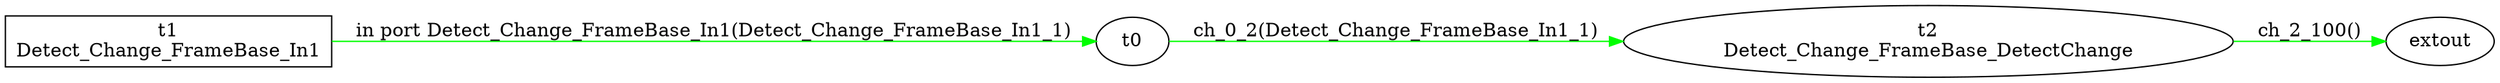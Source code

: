 digraph csp {
	graph [rankdir=LR];
	Detect_Change_FrameBase_DetectChange	 [label="t2\nDetect_Change_FrameBase_DetectChange"];
	t0 -> Detect_Change_FrameBase_DetectChange	 [color=green,
		label="ch_0_2(Detect_Change_FrameBase_In1_1)"];
	extout	 [label=extout];
	Detect_Change_FrameBase_In1	 [label="t1\nDetect_Change_FrameBase_In1",
		shape=box];
	Detect_Change_FrameBase_In1 -> t0	 [color=green,
		label="in port Detect_Change_FrameBase_In1(Detect_Change_FrameBase_In1_1)"];
	Detect_Change_FrameBase_DetectChange -> extout	 [color=green,
		label="ch_2_100()"];
}
